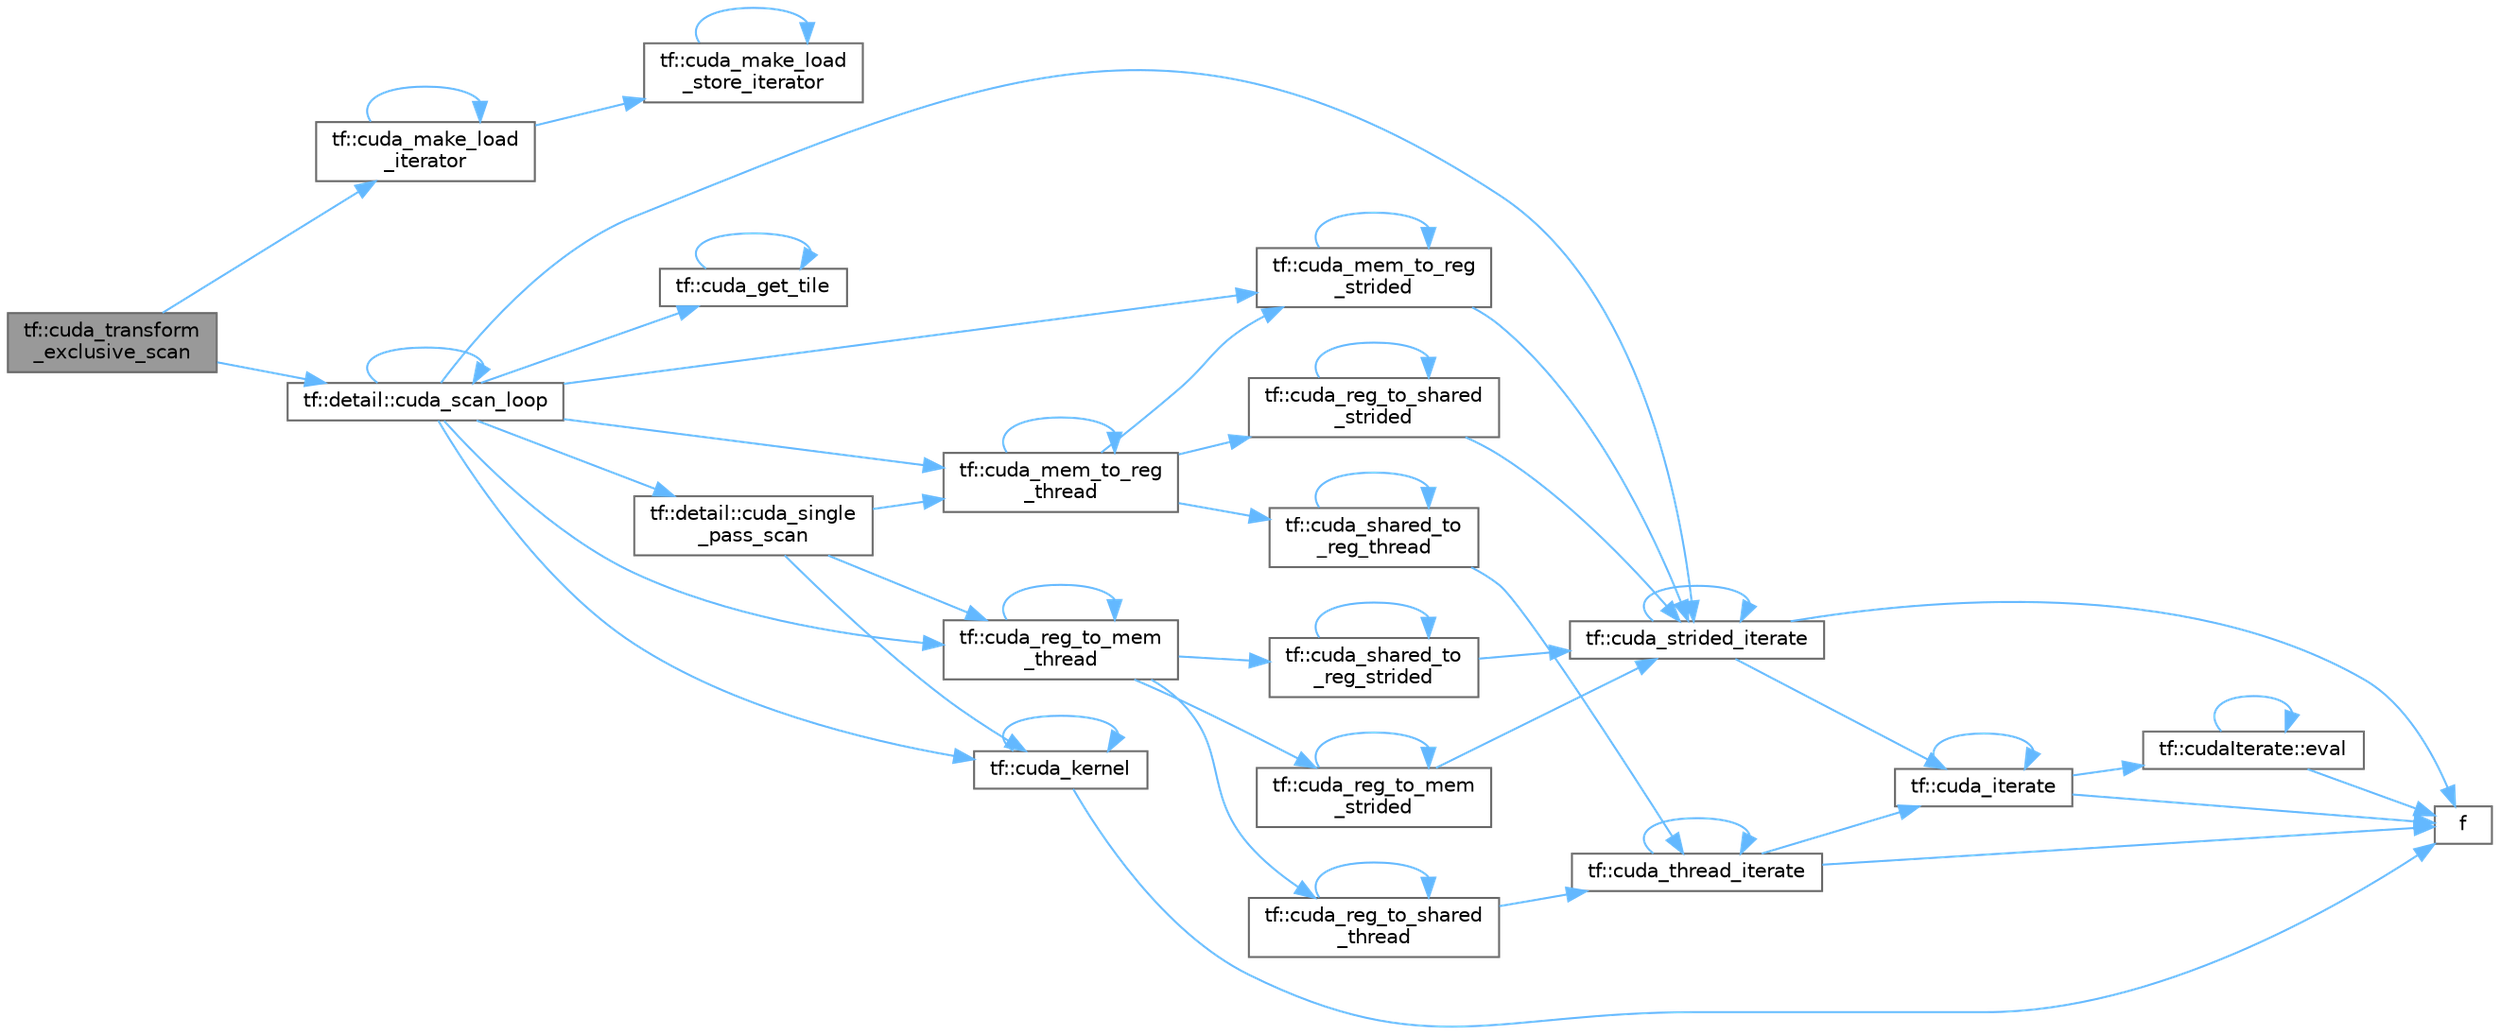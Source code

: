 digraph "tf::cuda_transform_exclusive_scan"
{
 // LATEX_PDF_SIZE
  bgcolor="transparent";
  edge [fontname=Helvetica,fontsize=10,labelfontname=Helvetica,labelfontsize=10];
  node [fontname=Helvetica,fontsize=10,shape=box,height=0.2,width=0.4];
  rankdir="LR";
  Node1 [id="Node000001",label="tf::cuda_transform\l_exclusive_scan",height=0.2,width=0.4,color="gray40", fillcolor="grey60", style="filled", fontcolor="black",tooltip="performs asynchronous exclusive scan over a range of items"];
  Node1 -> Node2 [id="edge51_Node000001_Node000002",color="steelblue1",style="solid",tooltip=" "];
  Node2 [id="Node000002",label="tf::cuda_make_load\l_iterator",height=0.2,width=0.4,color="grey40", fillcolor="white", style="filled",URL="$namespacetf.html#a8419f2a62fa1e991230fc3ca93c08c3b",tooltip=" "];
  Node2 -> Node2 [id="edge52_Node000002_Node000002",color="steelblue1",style="solid",tooltip=" "];
  Node2 -> Node3 [id="edge53_Node000002_Node000003",color="steelblue1",style="solid",tooltip=" "];
  Node3 [id="Node000003",label="tf::cuda_make_load\l_store_iterator",height=0.2,width=0.4,color="grey40", fillcolor="white", style="filled",URL="$namespacetf.html#ad48b6fc58fe118af451bc9474e2df3c8",tooltip=" "];
  Node3 -> Node3 [id="edge54_Node000003_Node000003",color="steelblue1",style="solid",tooltip=" "];
  Node1 -> Node4 [id="edge55_Node000001_Node000004",color="steelblue1",style="solid",tooltip=" "];
  Node4 [id="Node000004",label="tf::detail::cuda_scan_loop",height=0.2,width=0.4,color="grey40", fillcolor="white", style="filled",URL="$namespacetf_1_1detail.html#a10be6941d3e42a5583d07a092a7b083d",tooltip="main scan loop"];
  Node4 -> Node5 [id="edge56_Node000004_Node000005",color="steelblue1",style="solid",tooltip=" "];
  Node5 [id="Node000005",label="tf::cuda_get_tile",height=0.2,width=0.4,color="grey40", fillcolor="white", style="filled",URL="$namespacetf.html#a5a41760b383016bd1cebadcfd7f05476",tooltip=" "];
  Node5 -> Node5 [id="edge57_Node000005_Node000005",color="steelblue1",style="solid",tooltip=" "];
  Node4 -> Node6 [id="edge58_Node000004_Node000006",color="steelblue1",style="solid",tooltip=" "];
  Node6 [id="Node000006",label="tf::cuda_kernel",height=0.2,width=0.4,color="grey40", fillcolor="white", style="filled",URL="$namespacetf.html#a2fa23f4109147679d05a25ee952c4baf",tooltip=" "];
  Node6 -> Node6 [id="edge59_Node000006_Node000006",color="steelblue1",style="solid",tooltip=" "];
  Node6 -> Node7 [id="edge60_Node000006_Node000007",color="steelblue1",style="solid",tooltip=" "];
  Node7 [id="Node000007",label="f",height=0.2,width=0.4,color="grey40", fillcolor="white", style="filled",URL="$cxx11__tensor__map_8cpp.html#a7f507fea02198f6cb81c86640c7b1a4e",tooltip=" "];
  Node4 -> Node8 [id="edge61_Node000004_Node000008",color="steelblue1",style="solid",tooltip=" "];
  Node8 [id="Node000008",label="tf::cuda_mem_to_reg\l_strided",height=0.2,width=0.4,color="grey40", fillcolor="white", style="filled",URL="$namespacetf.html#a3efaad7a8e442f8cf312c296325b0e07",tooltip=" "];
  Node8 -> Node8 [id="edge62_Node000008_Node000008",color="steelblue1",style="solid",tooltip=" "];
  Node8 -> Node9 [id="edge63_Node000008_Node000009",color="steelblue1",style="solid",tooltip=" "];
  Node9 [id="Node000009",label="tf::cuda_strided_iterate",height=0.2,width=0.4,color="grey40", fillcolor="white", style="filled",URL="$namespacetf.html#a24db9e13fd26535886a7efc723ec1477",tooltip=" "];
  Node9 -> Node10 [id="edge64_Node000009_Node000010",color="steelblue1",style="solid",tooltip=" "];
  Node10 [id="Node000010",label="tf::cuda_iterate",height=0.2,width=0.4,color="grey40", fillcolor="white", style="filled",URL="$namespacetf.html#a55e1e8a489984141bc8e0785cd13f9bc",tooltip=" "];
  Node10 -> Node10 [id="edge65_Node000010_Node000010",color="steelblue1",style="solid",tooltip=" "];
  Node10 -> Node11 [id="edge66_Node000010_Node000011",color="steelblue1",style="solid",tooltip=" "];
  Node11 [id="Node000011",label="tf::cudaIterate::eval",height=0.2,width=0.4,color="grey40", fillcolor="white", style="filled",URL="$structtf_1_1cuda_iterate.html#a46b1c72193af5cdfc8697a57754af6f9",tooltip=" "];
  Node11 -> Node11 [id="edge67_Node000011_Node000011",color="steelblue1",style="solid",tooltip=" "];
  Node11 -> Node7 [id="edge68_Node000011_Node000007",color="steelblue1",style="solid",tooltip=" "];
  Node10 -> Node7 [id="edge69_Node000010_Node000007",color="steelblue1",style="solid",tooltip=" "];
  Node9 -> Node9 [id="edge70_Node000009_Node000009",color="steelblue1",style="solid",tooltip=" "];
  Node9 -> Node7 [id="edge71_Node000009_Node000007",color="steelblue1",style="solid",tooltip=" "];
  Node4 -> Node12 [id="edge72_Node000004_Node000012",color="steelblue1",style="solid",tooltip=" "];
  Node12 [id="Node000012",label="tf::cuda_mem_to_reg\l_thread",height=0.2,width=0.4,color="grey40", fillcolor="white", style="filled",URL="$namespacetf.html#a6927bc7edeed8a199a267e44bd3374c3",tooltip=" "];
  Node12 -> Node8 [id="edge73_Node000012_Node000008",color="steelblue1",style="solid",tooltip=" "];
  Node12 -> Node12 [id="edge74_Node000012_Node000012",color="steelblue1",style="solid",tooltip=" "];
  Node12 -> Node13 [id="edge75_Node000012_Node000013",color="steelblue1",style="solid",tooltip=" "];
  Node13 [id="Node000013",label="tf::cuda_reg_to_shared\l_strided",height=0.2,width=0.4,color="grey40", fillcolor="white", style="filled",URL="$namespacetf.html#acfa6fec58ffdf6c6b5bc7a03cae5c8f9",tooltip=" "];
  Node13 -> Node13 [id="edge76_Node000013_Node000013",color="steelblue1",style="solid",tooltip=" "];
  Node13 -> Node9 [id="edge77_Node000013_Node000009",color="steelblue1",style="solid",tooltip=" "];
  Node12 -> Node14 [id="edge78_Node000012_Node000014",color="steelblue1",style="solid",tooltip=" "];
  Node14 [id="Node000014",label="tf::cuda_shared_to\l_reg_thread",height=0.2,width=0.4,color="grey40", fillcolor="white", style="filled",URL="$namespacetf.html#a42f69aa70825e78de438e4b86bb4df6b",tooltip=" "];
  Node14 -> Node14 [id="edge79_Node000014_Node000014",color="steelblue1",style="solid",tooltip=" "];
  Node14 -> Node15 [id="edge80_Node000014_Node000015",color="steelblue1",style="solid",tooltip=" "];
  Node15 [id="Node000015",label="tf::cuda_thread_iterate",height=0.2,width=0.4,color="grey40", fillcolor="white", style="filled",URL="$namespacetf.html#a288da5501602904a1180bf79d099c29d",tooltip=" "];
  Node15 -> Node10 [id="edge81_Node000015_Node000010",color="steelblue1",style="solid",tooltip=" "];
  Node15 -> Node15 [id="edge82_Node000015_Node000015",color="steelblue1",style="solid",tooltip=" "];
  Node15 -> Node7 [id="edge83_Node000015_Node000007",color="steelblue1",style="solid",tooltip=" "];
  Node4 -> Node16 [id="edge84_Node000004_Node000016",color="steelblue1",style="solid",tooltip=" "];
  Node16 [id="Node000016",label="tf::cuda_reg_to_mem\l_thread",height=0.2,width=0.4,color="grey40", fillcolor="white", style="filled",URL="$namespacetf.html#a9b1d7b2192743447b2f0206b4510977f",tooltip=" "];
  Node16 -> Node17 [id="edge85_Node000016_Node000017",color="steelblue1",style="solid",tooltip=" "];
  Node17 [id="Node000017",label="tf::cuda_reg_to_mem\l_strided",height=0.2,width=0.4,color="grey40", fillcolor="white", style="filled",URL="$namespacetf.html#adcdfb49dbb7da485e93fc0928cd24173",tooltip=" "];
  Node17 -> Node17 [id="edge86_Node000017_Node000017",color="steelblue1",style="solid",tooltip=" "];
  Node17 -> Node9 [id="edge87_Node000017_Node000009",color="steelblue1",style="solid",tooltip=" "];
  Node16 -> Node16 [id="edge88_Node000016_Node000016",color="steelblue1",style="solid",tooltip=" "];
  Node16 -> Node18 [id="edge89_Node000016_Node000018",color="steelblue1",style="solid",tooltip=" "];
  Node18 [id="Node000018",label="tf::cuda_reg_to_shared\l_thread",height=0.2,width=0.4,color="grey40", fillcolor="white", style="filled",URL="$namespacetf.html#acd55bba23e1c41278644438a91cf218b",tooltip=" "];
  Node18 -> Node18 [id="edge90_Node000018_Node000018",color="steelblue1",style="solid",tooltip=" "];
  Node18 -> Node15 [id="edge91_Node000018_Node000015",color="steelblue1",style="solid",tooltip=" "];
  Node16 -> Node19 [id="edge92_Node000016_Node000019",color="steelblue1",style="solid",tooltip=" "];
  Node19 [id="Node000019",label="tf::cuda_shared_to\l_reg_strided",height=0.2,width=0.4,color="grey40", fillcolor="white", style="filled",URL="$namespacetf.html#a294341daedde7faf20458b0340b7dfbd",tooltip=" "];
  Node19 -> Node19 [id="edge93_Node000019_Node000019",color="steelblue1",style="solid",tooltip=" "];
  Node19 -> Node9 [id="edge94_Node000019_Node000009",color="steelblue1",style="solid",tooltip=" "];
  Node4 -> Node4 [id="edge95_Node000004_Node000004",color="steelblue1",style="solid",tooltip=" "];
  Node4 -> Node20 [id="edge96_Node000004_Node000020",color="steelblue1",style="solid",tooltip=" "];
  Node20 [id="Node000020",label="tf::detail::cuda_single\l_pass_scan",height=0.2,width=0.4,color="grey40", fillcolor="white", style="filled",URL="$namespacetf_1_1detail.html#a2c9669b414231e12f66e9d40ca9ae3a3",tooltip="single-pass scan for small input"];
  Node20 -> Node6 [id="edge97_Node000020_Node000006",color="steelblue1",style="solid",tooltip=" "];
  Node20 -> Node12 [id="edge98_Node000020_Node000012",color="steelblue1",style="solid",tooltip=" "];
  Node20 -> Node16 [id="edge99_Node000020_Node000016",color="steelblue1",style="solid",tooltip=" "];
  Node4 -> Node9 [id="edge100_Node000004_Node000009",color="steelblue1",style="solid",tooltip=" "];
}
